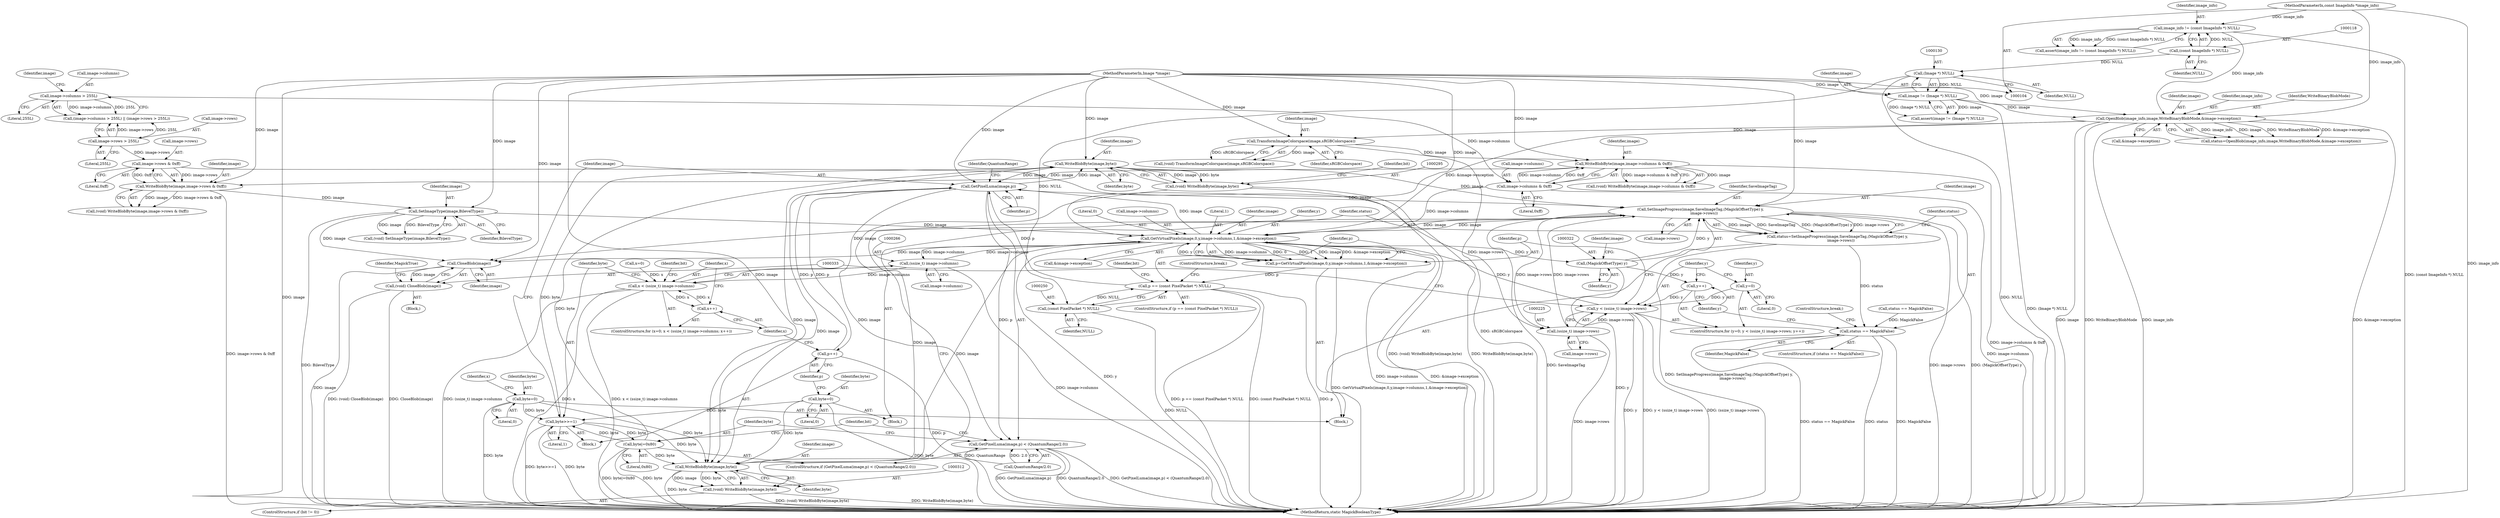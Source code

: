 digraph "0_ImageMagick_a0108a892f9ea3c2bb1e7a49b7d71376c2ecbff7@pointer" {
"1000296" [label="(Call,WriteBlobByte(image,byte))"];
"1000278" [label="(Call,GetPixelLuma(image,p))"];
"1000234" [label="(Call,GetVirtualPixels(image,0,y,image->columns,1,&image->exception))"];
"1000209" [label="(Call,SetImageType(image,BilevelType))"];
"1000200" [label="(Call,WriteBlobByte(image,image->rows & 0xff))"];
"1000191" [label="(Call,WriteBlobByte(image,image->columns & 0xff))"];
"1000171" [label="(Call,TransformImageColorspace(image,sRGBColorspace))"];
"1000155" [label="(Call,OpenBlob(image_info,image,WriteBinaryBlobMode,&image->exception))"];
"1000115" [label="(Call,image_info != (const ImageInfo *) NULL)"];
"1000105" [label="(MethodParameterIn,const ImageInfo *image_info)"];
"1000117" [label="(Call,(const ImageInfo *) NULL)"];
"1000127" [label="(Call,image != (Image *) NULL)"];
"1000106" [label="(MethodParameterIn,Image *image)"];
"1000129" [label="(Call,(Image *) NULL)"];
"1000193" [label="(Call,image->columns & 0xff)"];
"1000176" [label="(Call,image->columns > 255L)"];
"1000202" [label="(Call,image->rows & 0xff)"];
"1000181" [label="(Call,image->rows > 255L)"];
"1000318" [label="(Call,SetImageProgress(image,SaveImageTag,(MagickOffsetType) y,\n      image->rows))"];
"1000296" [label="(Call,WriteBlobByte(image,byte))"];
"1000284" [label="(Call,byte|=0x80)"];
"1000273" [label="(Call,byte>>=1)"];
"1000302" [label="(Call,byte=0)"];
"1000256" [label="(Call,byte=0)"];
"1000313" [label="(Call,WriteBlobByte(image,byte))"];
"1000321" [label="(Call,(MagickOffsetType) y)"];
"1000224" [label="(Call,(ssize_t) image->rows)"];
"1000222" [label="(Call,y < (ssize_t) image->rows)"];
"1000229" [label="(Call,y++)"];
"1000219" [label="(Call,y=0)"];
"1000265" [label="(Call,(ssize_t) image->columns)"];
"1000247" [label="(Call,p == (const PixelPacket *) NULL)"];
"1000232" [label="(Call,p=GetVirtualPixels(image,0,y,image->columns,1,&image->exception))"];
"1000249" [label="(Call,(const PixelPacket *) NULL)"];
"1000305" [label="(Call,p++)"];
"1000277" [label="(Call,GetPixelLuma(image,p) < (QuantumRange/2.0))"];
"1000294" [label="(Call,(void) WriteBlobByte(image,byte))"];
"1000311" [label="(Call,(void) WriteBlobByte(image,byte))"];
"1000263" [label="(Call,x < (ssize_t) image->columns)"];
"1000270" [label="(Call,x++)"];
"1000334" [label="(Call,CloseBlob(image))"];
"1000332" [label="(Call,(void) CloseBlob(image))"];
"1000316" [label="(Call,status=SetImageProgress(image,SaveImageTag,(MagickOffsetType) y,\n      image->rows))"];
"1000328" [label="(Call,status == MagickFalse)"];
"1000203" [label="(Call,image->rows)"];
"1000246" [label="(ControlStructure,if (p == (const PixelPacket *) NULL))"];
"1000248" [label="(Identifier,p)"];
"1000232" [label="(Call,p=GetVirtualPixels(image,0,y,image->columns,1,&image->exception))"];
"1000296" [label="(Call,WriteBlobByte(image,byte))"];
"1000332" [label="(Call,(void) CloseBlob(image))"];
"1000257" [label="(Identifier,byte)"];
"1000127" [label="(Call,image != (Image *) NULL)"];
"1000298" [label="(Identifier,byte)"];
"1000313" [label="(Call,WriteBlobByte(image,byte))"];
"1000334" [label="(Call,CloseBlob(image))"];
"1000331" [label="(ControlStructure,break;)"];
"1000157" [label="(Identifier,image)"];
"1000252" [label="(ControlStructure,break;)"];
"1000126" [label="(Call,assert(image != (Image *) NULL))"];
"1000192" [label="(Identifier,image)"];
"1000194" [label="(Call,image->columns)"];
"1000131" [label="(Identifier,NULL)"];
"1000280" [label="(Identifier,p)"];
"1000309" [label="(Identifier,bit)"];
"1000129" [label="(Call,(Image *) NULL)"];
"1000282" [label="(Identifier,QuantumRange)"];
"1000263" [label="(Call,x < (ssize_t) image->columns)"];
"1000224" [label="(Call,(ssize_t) image->rows)"];
"1000271" [label="(Identifier,x)"];
"1000156" [label="(Identifier,image_info)"];
"1000276" [label="(ControlStructure,if (GetPixelLuma(image,p) < (QuantumRange/2.0)))"];
"1000114" [label="(Call,assert(image_info != (const ImageInfo *) NULL))"];
"1000183" [label="(Identifier,image)"];
"1000284" [label="(Call,byte|=0x80)"];
"1000155" [label="(Call,OpenBlob(image_info,image,WriteBinaryBlobMode,&image->exception))"];
"1000335" [label="(Identifier,image)"];
"1000176" [label="(Call,image->columns > 255L)"];
"1000223" [label="(Identifier,y)"];
"1000206" [label="(Literal,0xff)"];
"1000300" [label="(Identifier,bit)"];
"1000207" [label="(Call,(void) SetImageType(image,BilevelType))"];
"1000180" [label="(Literal,255L)"];
"1000277" [label="(Call,GetPixelLuma(image,p) < (QuantumRange/2.0))"];
"1000235" [label="(Identifier,image)"];
"1000260" [label="(Call,x=0)"];
"1000305" [label="(Call,p++)"];
"1000237" [label="(Identifier,y)"];
"1000251" [label="(Identifier,NULL)"];
"1000153" [label="(Call,status=OpenBlob(image_info,image,WriteBinaryBlobMode,&image->exception))"];
"1000279" [label="(Identifier,image)"];
"1000221" [label="(Literal,0)"];
"1000273" [label="(Call,byte>>=1)"];
"1000119" [label="(Identifier,NULL)"];
"1000230" [label="(Identifier,y)"];
"1000177" [label="(Call,image->columns)"];
"1000307" [label="(ControlStructure,if (bit != 0))"];
"1000220" [label="(Identifier,y)"];
"1000115" [label="(Call,image_info != (const ImageInfo *) NULL)"];
"1000249" [label="(Call,(const PixelPacket *) NULL)"];
"1000303" [label="(Identifier,byte)"];
"1000320" [label="(Identifier,SaveImageTag)"];
"1000181" [label="(Call,image->rows > 255L)"];
"1000302" [label="(Call,byte=0)"];
"1000226" [label="(Call,image->rows)"];
"1000236" [label="(Literal,0)"];
"1000286" [label="(Literal,0x80)"];
"1000267" [label="(Call,image->columns)"];
"1000218" [label="(ControlStructure,for (y=0; y < (ssize_t) image->rows; y++))"];
"1000270" [label="(Call,x++)"];
"1000173" [label="(Identifier,sRGBColorspace)"];
"1000191" [label="(Call,WriteBlobByte(image,image->columns & 0xff))"];
"1000210" [label="(Identifier,image)"];
"1000328" [label="(Call,status == MagickFalse)"];
"1000105" [label="(MethodParameterIn,const ImageInfo *image_info)"];
"1000219" [label="(Call,y=0)"];
"1000202" [label="(Call,image->rows & 0xff)"];
"1000316" [label="(Call,status=SetImageProgress(image,SaveImageTag,(MagickOffsetType) y,\n      image->rows))"];
"1000175" [label="(Call,(image->columns > 255L) || (image->rows > 255L))"];
"1000297" [label="(Identifier,image)"];
"1000116" [label="(Identifier,image_info)"];
"1000285" [label="(Identifier,byte)"];
"1000229" [label="(Call,y++)"];
"1000222" [label="(Call,y < (ssize_t) image->rows)"];
"1000198" [label="(Call,(void) WriteBlobByte(image,image->rows & 0xff))"];
"1000315" [label="(Identifier,byte)"];
"1000256" [label="(Call,byte=0)"];
"1000231" [label="(Block,)"];
"1000254" [label="(Identifier,bit)"];
"1000234" [label="(Call,GetVirtualPixels(image,0,y,image->columns,1,&image->exception))"];
"1000117" [label="(Call,(const ImageInfo *) NULL)"];
"1000182" [label="(Call,image->rows)"];
"1000211" [label="(Identifier,BilevelType)"];
"1000306" [label="(Identifier,p)"];
"1000209" [label="(Call,SetImageType(image,BilevelType))"];
"1000317" [label="(Identifier,status)"];
"1000259" [label="(ControlStructure,for (x=0; x < (ssize_t) image->columns; x++))"];
"1000321" [label="(Call,(MagickOffsetType) y)"];
"1000330" [label="(Identifier,MagickFalse)"];
"1000238" [label="(Call,image->columns)"];
"1000275" [label="(Literal,1)"];
"1000329" [label="(Identifier,status)"];
"1000169" [label="(Call,(void) TransformImageColorspace(image,sRGBColorspace))"];
"1000193" [label="(Call,image->columns & 0xff)"];
"1000197" [label="(Literal,0xff)"];
"1000264" [label="(Identifier,x)"];
"1000327" [label="(ControlStructure,if (status == MagickFalse))"];
"1000258" [label="(Literal,0)"];
"1000278" [label="(Call,GetPixelLuma(image,p))"];
"1000233" [label="(Identifier,p)"];
"1000318" [label="(Call,SetImageProgress(image,SaveImageTag,(MagickOffsetType) y,\n      image->rows))"];
"1000158" [label="(Identifier,WriteBinaryBlobMode)"];
"1000319" [label="(Identifier,image)"];
"1000314" [label="(Identifier,image)"];
"1000324" [label="(Call,image->rows)"];
"1000159" [label="(Call,&image->exception)"];
"1000164" [label="(Call,status == MagickFalse)"];
"1000323" [label="(Identifier,y)"];
"1000325" [label="(Identifier,image)"];
"1000185" [label="(Literal,255L)"];
"1000172" [label="(Identifier,image)"];
"1000242" [label="(Call,&image->exception)"];
"1000189" [label="(Call,(void) WriteBlobByte(image,image->columns & 0xff))"];
"1000201" [label="(Identifier,image)"];
"1000338" [label="(MethodReturn,static MagickBooleanType)"];
"1000106" [label="(MethodParameterIn,Image *image)"];
"1000200" [label="(Call,WriteBlobByte(image,image->rows & 0xff))"];
"1000265" [label="(Call,(ssize_t) image->columns)"];
"1000294" [label="(Call,(void) WriteBlobByte(image,byte))"];
"1000241" [label="(Literal,1)"];
"1000274" [label="(Identifier,byte)"];
"1000337" [label="(Identifier,MagickTrue)"];
"1000293" [label="(Block,)"];
"1000288" [label="(Identifier,bit)"];
"1000107" [label="(Block,)"];
"1000128" [label="(Identifier,image)"];
"1000311" [label="(Call,(void) WriteBlobByte(image,byte))"];
"1000304" [label="(Literal,0)"];
"1000261" [label="(Identifier,x)"];
"1000272" [label="(Block,)"];
"1000247" [label="(Call,p == (const PixelPacket *) NULL)"];
"1000171" [label="(Call,TransformImageColorspace(image,sRGBColorspace))"];
"1000281" [label="(Call,QuantumRange/2.0)"];
"1000296" -> "1000294"  [label="AST: "];
"1000296" -> "1000298"  [label="CFG: "];
"1000297" -> "1000296"  [label="AST: "];
"1000298" -> "1000296"  [label="AST: "];
"1000294" -> "1000296"  [label="CFG: "];
"1000296" -> "1000278"  [label="DDG: image"];
"1000296" -> "1000294"  [label="DDG: image"];
"1000296" -> "1000294"  [label="DDG: byte"];
"1000278" -> "1000296"  [label="DDG: image"];
"1000106" -> "1000296"  [label="DDG: image"];
"1000284" -> "1000296"  [label="DDG: byte"];
"1000273" -> "1000296"  [label="DDG: byte"];
"1000296" -> "1000313"  [label="DDG: image"];
"1000296" -> "1000318"  [label="DDG: image"];
"1000278" -> "1000277"  [label="AST: "];
"1000278" -> "1000280"  [label="CFG: "];
"1000279" -> "1000278"  [label="AST: "];
"1000280" -> "1000278"  [label="AST: "];
"1000282" -> "1000278"  [label="CFG: "];
"1000278" -> "1000277"  [label="DDG: image"];
"1000278" -> "1000277"  [label="DDG: p"];
"1000234" -> "1000278"  [label="DDG: image"];
"1000106" -> "1000278"  [label="DDG: image"];
"1000247" -> "1000278"  [label="DDG: p"];
"1000305" -> "1000278"  [label="DDG: p"];
"1000278" -> "1000305"  [label="DDG: p"];
"1000278" -> "1000313"  [label="DDG: image"];
"1000278" -> "1000318"  [label="DDG: image"];
"1000234" -> "1000232"  [label="AST: "];
"1000234" -> "1000242"  [label="CFG: "];
"1000235" -> "1000234"  [label="AST: "];
"1000236" -> "1000234"  [label="AST: "];
"1000237" -> "1000234"  [label="AST: "];
"1000238" -> "1000234"  [label="AST: "];
"1000241" -> "1000234"  [label="AST: "];
"1000242" -> "1000234"  [label="AST: "];
"1000232" -> "1000234"  [label="CFG: "];
"1000234" -> "1000338"  [label="DDG: y"];
"1000234" -> "1000338"  [label="DDG: image->columns"];
"1000234" -> "1000338"  [label="DDG: &image->exception"];
"1000234" -> "1000232"  [label="DDG: image->columns"];
"1000234" -> "1000232"  [label="DDG: 0"];
"1000234" -> "1000232"  [label="DDG: 1"];
"1000234" -> "1000232"  [label="DDG: image"];
"1000234" -> "1000232"  [label="DDG: &image->exception"];
"1000234" -> "1000232"  [label="DDG: y"];
"1000209" -> "1000234"  [label="DDG: image"];
"1000318" -> "1000234"  [label="DDG: image"];
"1000106" -> "1000234"  [label="DDG: image"];
"1000222" -> "1000234"  [label="DDG: y"];
"1000193" -> "1000234"  [label="DDG: image->columns"];
"1000265" -> "1000234"  [label="DDG: image->columns"];
"1000155" -> "1000234"  [label="DDG: &image->exception"];
"1000234" -> "1000265"  [label="DDG: image->columns"];
"1000234" -> "1000313"  [label="DDG: image"];
"1000234" -> "1000318"  [label="DDG: image"];
"1000234" -> "1000321"  [label="DDG: y"];
"1000234" -> "1000334"  [label="DDG: image"];
"1000209" -> "1000207"  [label="AST: "];
"1000209" -> "1000211"  [label="CFG: "];
"1000210" -> "1000209"  [label="AST: "];
"1000211" -> "1000209"  [label="AST: "];
"1000207" -> "1000209"  [label="CFG: "];
"1000209" -> "1000338"  [label="DDG: BilevelType"];
"1000209" -> "1000207"  [label="DDG: image"];
"1000209" -> "1000207"  [label="DDG: BilevelType"];
"1000200" -> "1000209"  [label="DDG: image"];
"1000106" -> "1000209"  [label="DDG: image"];
"1000209" -> "1000334"  [label="DDG: image"];
"1000200" -> "1000198"  [label="AST: "];
"1000200" -> "1000202"  [label="CFG: "];
"1000201" -> "1000200"  [label="AST: "];
"1000202" -> "1000200"  [label="AST: "];
"1000198" -> "1000200"  [label="CFG: "];
"1000200" -> "1000338"  [label="DDG: image->rows & 0xff"];
"1000200" -> "1000198"  [label="DDG: image"];
"1000200" -> "1000198"  [label="DDG: image->rows & 0xff"];
"1000191" -> "1000200"  [label="DDG: image"];
"1000106" -> "1000200"  [label="DDG: image"];
"1000202" -> "1000200"  [label="DDG: image->rows"];
"1000202" -> "1000200"  [label="DDG: 0xff"];
"1000191" -> "1000189"  [label="AST: "];
"1000191" -> "1000193"  [label="CFG: "];
"1000192" -> "1000191"  [label="AST: "];
"1000193" -> "1000191"  [label="AST: "];
"1000189" -> "1000191"  [label="CFG: "];
"1000191" -> "1000338"  [label="DDG: image->columns & 0xff"];
"1000191" -> "1000189"  [label="DDG: image"];
"1000191" -> "1000189"  [label="DDG: image->columns & 0xff"];
"1000171" -> "1000191"  [label="DDG: image"];
"1000106" -> "1000191"  [label="DDG: image"];
"1000193" -> "1000191"  [label="DDG: image->columns"];
"1000193" -> "1000191"  [label="DDG: 0xff"];
"1000171" -> "1000169"  [label="AST: "];
"1000171" -> "1000173"  [label="CFG: "];
"1000172" -> "1000171"  [label="AST: "];
"1000173" -> "1000171"  [label="AST: "];
"1000169" -> "1000171"  [label="CFG: "];
"1000171" -> "1000338"  [label="DDG: sRGBColorspace"];
"1000171" -> "1000169"  [label="DDG: image"];
"1000171" -> "1000169"  [label="DDG: sRGBColorspace"];
"1000155" -> "1000171"  [label="DDG: image"];
"1000106" -> "1000171"  [label="DDG: image"];
"1000155" -> "1000153"  [label="AST: "];
"1000155" -> "1000159"  [label="CFG: "];
"1000156" -> "1000155"  [label="AST: "];
"1000157" -> "1000155"  [label="AST: "];
"1000158" -> "1000155"  [label="AST: "];
"1000159" -> "1000155"  [label="AST: "];
"1000153" -> "1000155"  [label="CFG: "];
"1000155" -> "1000338"  [label="DDG: &image->exception"];
"1000155" -> "1000338"  [label="DDG: image"];
"1000155" -> "1000338"  [label="DDG: WriteBinaryBlobMode"];
"1000155" -> "1000338"  [label="DDG: image_info"];
"1000155" -> "1000153"  [label="DDG: image_info"];
"1000155" -> "1000153"  [label="DDG: image"];
"1000155" -> "1000153"  [label="DDG: WriteBinaryBlobMode"];
"1000155" -> "1000153"  [label="DDG: &image->exception"];
"1000115" -> "1000155"  [label="DDG: image_info"];
"1000105" -> "1000155"  [label="DDG: image_info"];
"1000127" -> "1000155"  [label="DDG: image"];
"1000106" -> "1000155"  [label="DDG: image"];
"1000115" -> "1000114"  [label="AST: "];
"1000115" -> "1000117"  [label="CFG: "];
"1000116" -> "1000115"  [label="AST: "];
"1000117" -> "1000115"  [label="AST: "];
"1000114" -> "1000115"  [label="CFG: "];
"1000115" -> "1000338"  [label="DDG: (const ImageInfo *) NULL"];
"1000115" -> "1000114"  [label="DDG: image_info"];
"1000115" -> "1000114"  [label="DDG: (const ImageInfo *) NULL"];
"1000105" -> "1000115"  [label="DDG: image_info"];
"1000117" -> "1000115"  [label="DDG: NULL"];
"1000105" -> "1000104"  [label="AST: "];
"1000105" -> "1000338"  [label="DDG: image_info"];
"1000117" -> "1000119"  [label="CFG: "];
"1000118" -> "1000117"  [label="AST: "];
"1000119" -> "1000117"  [label="AST: "];
"1000117" -> "1000129"  [label="DDG: NULL"];
"1000127" -> "1000126"  [label="AST: "];
"1000127" -> "1000129"  [label="CFG: "];
"1000128" -> "1000127"  [label="AST: "];
"1000129" -> "1000127"  [label="AST: "];
"1000126" -> "1000127"  [label="CFG: "];
"1000127" -> "1000338"  [label="DDG: (Image *) NULL"];
"1000127" -> "1000126"  [label="DDG: image"];
"1000127" -> "1000126"  [label="DDG: (Image *) NULL"];
"1000106" -> "1000127"  [label="DDG: image"];
"1000129" -> "1000127"  [label="DDG: NULL"];
"1000106" -> "1000104"  [label="AST: "];
"1000106" -> "1000338"  [label="DDG: image"];
"1000106" -> "1000313"  [label="DDG: image"];
"1000106" -> "1000318"  [label="DDG: image"];
"1000106" -> "1000334"  [label="DDG: image"];
"1000129" -> "1000131"  [label="CFG: "];
"1000130" -> "1000129"  [label="AST: "];
"1000131" -> "1000129"  [label="AST: "];
"1000129" -> "1000338"  [label="DDG: NULL"];
"1000129" -> "1000249"  [label="DDG: NULL"];
"1000193" -> "1000197"  [label="CFG: "];
"1000194" -> "1000193"  [label="AST: "];
"1000197" -> "1000193"  [label="AST: "];
"1000193" -> "1000338"  [label="DDG: image->columns"];
"1000176" -> "1000193"  [label="DDG: image->columns"];
"1000176" -> "1000175"  [label="AST: "];
"1000176" -> "1000180"  [label="CFG: "];
"1000177" -> "1000176"  [label="AST: "];
"1000180" -> "1000176"  [label="AST: "];
"1000183" -> "1000176"  [label="CFG: "];
"1000175" -> "1000176"  [label="CFG: "];
"1000176" -> "1000175"  [label="DDG: image->columns"];
"1000176" -> "1000175"  [label="DDG: 255L"];
"1000202" -> "1000206"  [label="CFG: "];
"1000203" -> "1000202"  [label="AST: "];
"1000206" -> "1000202"  [label="AST: "];
"1000181" -> "1000202"  [label="DDG: image->rows"];
"1000202" -> "1000224"  [label="DDG: image->rows"];
"1000181" -> "1000175"  [label="AST: "];
"1000181" -> "1000185"  [label="CFG: "];
"1000182" -> "1000181"  [label="AST: "];
"1000185" -> "1000181"  [label="AST: "];
"1000175" -> "1000181"  [label="CFG: "];
"1000181" -> "1000175"  [label="DDG: image->rows"];
"1000181" -> "1000175"  [label="DDG: 255L"];
"1000318" -> "1000316"  [label="AST: "];
"1000318" -> "1000324"  [label="CFG: "];
"1000319" -> "1000318"  [label="AST: "];
"1000320" -> "1000318"  [label="AST: "];
"1000321" -> "1000318"  [label="AST: "];
"1000324" -> "1000318"  [label="AST: "];
"1000316" -> "1000318"  [label="CFG: "];
"1000318" -> "1000338"  [label="DDG: image->rows"];
"1000318" -> "1000338"  [label="DDG: (MagickOffsetType) y"];
"1000318" -> "1000338"  [label="DDG: SaveImageTag"];
"1000318" -> "1000224"  [label="DDG: image->rows"];
"1000318" -> "1000316"  [label="DDG: image"];
"1000318" -> "1000316"  [label="DDG: SaveImageTag"];
"1000318" -> "1000316"  [label="DDG: (MagickOffsetType) y"];
"1000318" -> "1000316"  [label="DDG: image->rows"];
"1000313" -> "1000318"  [label="DDG: image"];
"1000321" -> "1000318"  [label="DDG: y"];
"1000224" -> "1000318"  [label="DDG: image->rows"];
"1000318" -> "1000334"  [label="DDG: image"];
"1000284" -> "1000276"  [label="AST: "];
"1000284" -> "1000286"  [label="CFG: "];
"1000285" -> "1000284"  [label="AST: "];
"1000286" -> "1000284"  [label="AST: "];
"1000288" -> "1000284"  [label="CFG: "];
"1000284" -> "1000338"  [label="DDG: byte"];
"1000284" -> "1000338"  [label="DDG: byte|=0x80"];
"1000284" -> "1000273"  [label="DDG: byte"];
"1000273" -> "1000284"  [label="DDG: byte"];
"1000284" -> "1000313"  [label="DDG: byte"];
"1000273" -> "1000272"  [label="AST: "];
"1000273" -> "1000275"  [label="CFG: "];
"1000274" -> "1000273"  [label="AST: "];
"1000275" -> "1000273"  [label="AST: "];
"1000279" -> "1000273"  [label="CFG: "];
"1000273" -> "1000338"  [label="DDG: byte"];
"1000273" -> "1000338"  [label="DDG: byte>>=1"];
"1000302" -> "1000273"  [label="DDG: byte"];
"1000256" -> "1000273"  [label="DDG: byte"];
"1000273" -> "1000313"  [label="DDG: byte"];
"1000302" -> "1000293"  [label="AST: "];
"1000302" -> "1000304"  [label="CFG: "];
"1000303" -> "1000302"  [label="AST: "];
"1000304" -> "1000302"  [label="AST: "];
"1000306" -> "1000302"  [label="CFG: "];
"1000302" -> "1000338"  [label="DDG: byte"];
"1000302" -> "1000313"  [label="DDG: byte"];
"1000256" -> "1000231"  [label="AST: "];
"1000256" -> "1000258"  [label="CFG: "];
"1000257" -> "1000256"  [label="AST: "];
"1000258" -> "1000256"  [label="AST: "];
"1000261" -> "1000256"  [label="CFG: "];
"1000256" -> "1000338"  [label="DDG: byte"];
"1000256" -> "1000313"  [label="DDG: byte"];
"1000313" -> "1000311"  [label="AST: "];
"1000313" -> "1000315"  [label="CFG: "];
"1000314" -> "1000313"  [label="AST: "];
"1000315" -> "1000313"  [label="AST: "];
"1000311" -> "1000313"  [label="CFG: "];
"1000313" -> "1000338"  [label="DDG: byte"];
"1000313" -> "1000311"  [label="DDG: image"];
"1000313" -> "1000311"  [label="DDG: byte"];
"1000321" -> "1000323"  [label="CFG: "];
"1000322" -> "1000321"  [label="AST: "];
"1000323" -> "1000321"  [label="AST: "];
"1000325" -> "1000321"  [label="CFG: "];
"1000321" -> "1000338"  [label="DDG: y"];
"1000321" -> "1000229"  [label="DDG: y"];
"1000224" -> "1000222"  [label="AST: "];
"1000224" -> "1000226"  [label="CFG: "];
"1000225" -> "1000224"  [label="AST: "];
"1000226" -> "1000224"  [label="AST: "];
"1000222" -> "1000224"  [label="CFG: "];
"1000224" -> "1000338"  [label="DDG: image->rows"];
"1000224" -> "1000222"  [label="DDG: image->rows"];
"1000222" -> "1000218"  [label="AST: "];
"1000223" -> "1000222"  [label="AST: "];
"1000233" -> "1000222"  [label="CFG: "];
"1000333" -> "1000222"  [label="CFG: "];
"1000222" -> "1000338"  [label="DDG: y"];
"1000222" -> "1000338"  [label="DDG: y < (ssize_t) image->rows"];
"1000222" -> "1000338"  [label="DDG: (ssize_t) image->rows"];
"1000229" -> "1000222"  [label="DDG: y"];
"1000219" -> "1000222"  [label="DDG: y"];
"1000229" -> "1000218"  [label="AST: "];
"1000229" -> "1000230"  [label="CFG: "];
"1000230" -> "1000229"  [label="AST: "];
"1000223" -> "1000229"  [label="CFG: "];
"1000219" -> "1000218"  [label="AST: "];
"1000219" -> "1000221"  [label="CFG: "];
"1000220" -> "1000219"  [label="AST: "];
"1000221" -> "1000219"  [label="AST: "];
"1000223" -> "1000219"  [label="CFG: "];
"1000265" -> "1000263"  [label="AST: "];
"1000265" -> "1000267"  [label="CFG: "];
"1000266" -> "1000265"  [label="AST: "];
"1000267" -> "1000265"  [label="AST: "];
"1000263" -> "1000265"  [label="CFG: "];
"1000265" -> "1000338"  [label="DDG: image->columns"];
"1000265" -> "1000263"  [label="DDG: image->columns"];
"1000247" -> "1000246"  [label="AST: "];
"1000247" -> "1000249"  [label="CFG: "];
"1000248" -> "1000247"  [label="AST: "];
"1000249" -> "1000247"  [label="AST: "];
"1000252" -> "1000247"  [label="CFG: "];
"1000254" -> "1000247"  [label="CFG: "];
"1000247" -> "1000338"  [label="DDG: p"];
"1000247" -> "1000338"  [label="DDG: p == (const PixelPacket *) NULL"];
"1000247" -> "1000338"  [label="DDG: (const PixelPacket *) NULL"];
"1000232" -> "1000247"  [label="DDG: p"];
"1000249" -> "1000247"  [label="DDG: NULL"];
"1000232" -> "1000231"  [label="AST: "];
"1000233" -> "1000232"  [label="AST: "];
"1000248" -> "1000232"  [label="CFG: "];
"1000232" -> "1000338"  [label="DDG: GetVirtualPixels(image,0,y,image->columns,1,&image->exception)"];
"1000249" -> "1000251"  [label="CFG: "];
"1000250" -> "1000249"  [label="AST: "];
"1000251" -> "1000249"  [label="AST: "];
"1000249" -> "1000338"  [label="DDG: NULL"];
"1000305" -> "1000272"  [label="AST: "];
"1000305" -> "1000306"  [label="CFG: "];
"1000306" -> "1000305"  [label="AST: "];
"1000271" -> "1000305"  [label="CFG: "];
"1000305" -> "1000338"  [label="DDG: p"];
"1000277" -> "1000276"  [label="AST: "];
"1000277" -> "1000281"  [label="CFG: "];
"1000281" -> "1000277"  [label="AST: "];
"1000285" -> "1000277"  [label="CFG: "];
"1000288" -> "1000277"  [label="CFG: "];
"1000277" -> "1000338"  [label="DDG: GetPixelLuma(image,p)"];
"1000277" -> "1000338"  [label="DDG: QuantumRange/2.0"];
"1000277" -> "1000338"  [label="DDG: GetPixelLuma(image,p) < (QuantumRange/2.0)"];
"1000281" -> "1000277"  [label="DDG: QuantumRange"];
"1000281" -> "1000277"  [label="DDG: 2.0"];
"1000294" -> "1000293"  [label="AST: "];
"1000295" -> "1000294"  [label="AST: "];
"1000300" -> "1000294"  [label="CFG: "];
"1000294" -> "1000338"  [label="DDG: (void) WriteBlobByte(image,byte)"];
"1000294" -> "1000338"  [label="DDG: WriteBlobByte(image,byte)"];
"1000311" -> "1000307"  [label="AST: "];
"1000312" -> "1000311"  [label="AST: "];
"1000317" -> "1000311"  [label="CFG: "];
"1000311" -> "1000338"  [label="DDG: WriteBlobByte(image,byte)"];
"1000311" -> "1000338"  [label="DDG: (void) WriteBlobByte(image,byte)"];
"1000263" -> "1000259"  [label="AST: "];
"1000264" -> "1000263"  [label="AST: "];
"1000274" -> "1000263"  [label="CFG: "];
"1000309" -> "1000263"  [label="CFG: "];
"1000263" -> "1000338"  [label="DDG: (ssize_t) image->columns"];
"1000263" -> "1000338"  [label="DDG: x"];
"1000263" -> "1000338"  [label="DDG: x < (ssize_t) image->columns"];
"1000260" -> "1000263"  [label="DDG: x"];
"1000270" -> "1000263"  [label="DDG: x"];
"1000263" -> "1000270"  [label="DDG: x"];
"1000270" -> "1000259"  [label="AST: "];
"1000270" -> "1000271"  [label="CFG: "];
"1000271" -> "1000270"  [label="AST: "];
"1000264" -> "1000270"  [label="CFG: "];
"1000334" -> "1000332"  [label="AST: "];
"1000334" -> "1000335"  [label="CFG: "];
"1000335" -> "1000334"  [label="AST: "];
"1000332" -> "1000334"  [label="CFG: "];
"1000334" -> "1000338"  [label="DDG: image"];
"1000334" -> "1000332"  [label="DDG: image"];
"1000332" -> "1000107"  [label="AST: "];
"1000333" -> "1000332"  [label="AST: "];
"1000337" -> "1000332"  [label="CFG: "];
"1000332" -> "1000338"  [label="DDG: CloseBlob(image)"];
"1000332" -> "1000338"  [label="DDG: (void) CloseBlob(image)"];
"1000316" -> "1000231"  [label="AST: "];
"1000317" -> "1000316"  [label="AST: "];
"1000329" -> "1000316"  [label="CFG: "];
"1000316" -> "1000338"  [label="DDG: SetImageProgress(image,SaveImageTag,(MagickOffsetType) y,\n      image->rows)"];
"1000316" -> "1000328"  [label="DDG: status"];
"1000328" -> "1000327"  [label="AST: "];
"1000328" -> "1000330"  [label="CFG: "];
"1000329" -> "1000328"  [label="AST: "];
"1000330" -> "1000328"  [label="AST: "];
"1000331" -> "1000328"  [label="CFG: "];
"1000230" -> "1000328"  [label="CFG: "];
"1000328" -> "1000338"  [label="DDG: status == MagickFalse"];
"1000328" -> "1000338"  [label="DDG: status"];
"1000328" -> "1000338"  [label="DDG: MagickFalse"];
"1000164" -> "1000328"  [label="DDG: MagickFalse"];
}
